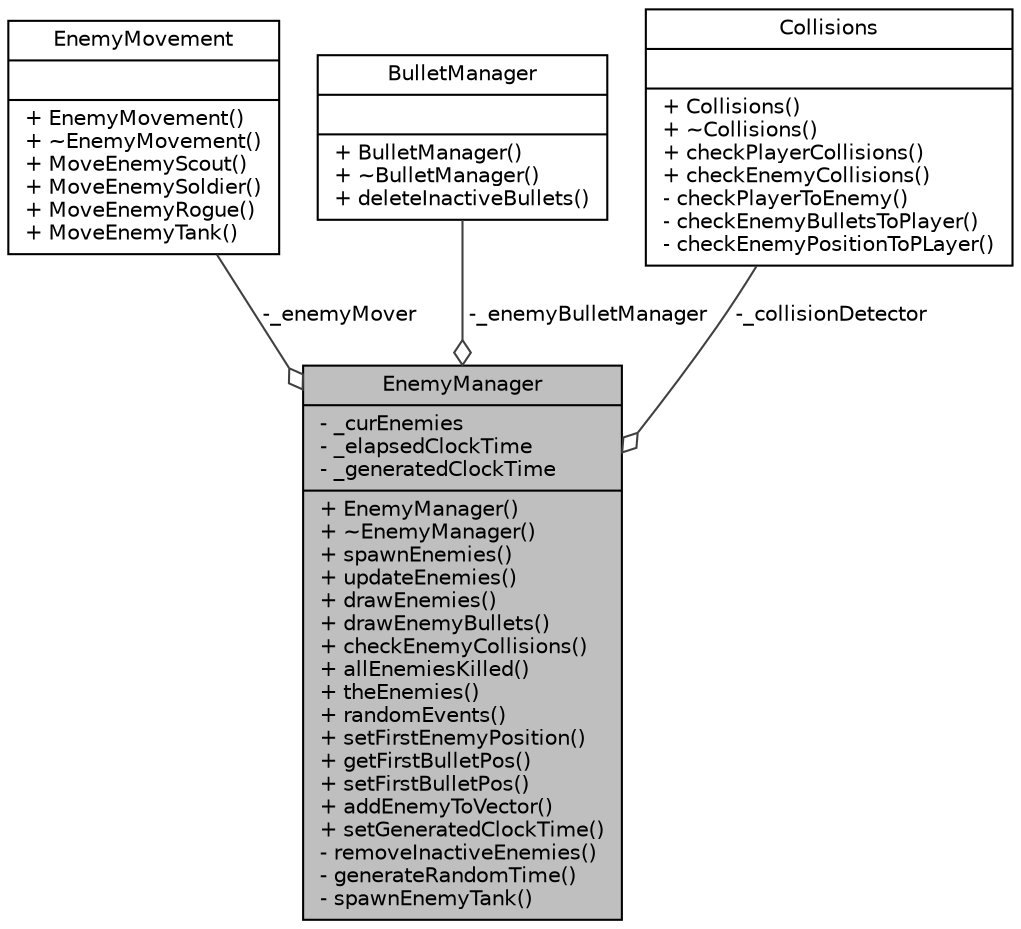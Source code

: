 digraph "EnemyManager"
{
  edge [fontname="Helvetica",fontsize="10",labelfontname="Helvetica",labelfontsize="10"];
  node [fontname="Helvetica",fontsize="10",shape=record];
  Node1 [label="{EnemyManager\n|- _curEnemies\l- _elapsedClockTime\l- _generatedClockTime\l|+ EnemyManager()\l+ ~EnemyManager()\l+ spawnEnemies()\l+ updateEnemies()\l+ drawEnemies()\l+ drawEnemyBullets()\l+ checkEnemyCollisions()\l+ allEnemiesKilled()\l+ theEnemies()\l+ randomEvents()\l+ setFirstEnemyPosition()\l+ getFirstBulletPos()\l+ setFirstBulletPos()\l+ addEnemyToVector()\l+ setGeneratedClockTime()\l- removeInactiveEnemies()\l- generateRandomTime()\l- spawnEnemyTank()\l}",height=0.2,width=0.4,color="black", fillcolor="grey75", style="filled", fontcolor="black"];
  Node2 -> Node1 [color="grey25",fontsize="10",style="solid",label=" -_enemyMover" ,arrowhead="odiamond",fontname="Helvetica"];
  Node2 [label="{EnemyMovement\n||+ EnemyMovement()\l+ ~EnemyMovement()\l+ MoveEnemyScout()\l+ MoveEnemySoldier()\l+ MoveEnemyRogue()\l+ MoveEnemyTank()\l}",height=0.2,width=0.4,color="black", fillcolor="white", style="filled",URL="$class_enemy_movement.html"];
  Node3 -> Node1 [color="grey25",fontsize="10",style="solid",label=" -_enemyBulletManager" ,arrowhead="odiamond",fontname="Helvetica"];
  Node3 [label="{BulletManager\n||+ BulletManager()\l+ ~BulletManager()\l+ deleteInactiveBullets()\l}",height=0.2,width=0.4,color="black", fillcolor="white", style="filled",URL="$class_bullet_manager.html"];
  Node4 -> Node1 [color="grey25",fontsize="10",style="solid",label=" -_collisionDetector" ,arrowhead="odiamond",fontname="Helvetica"];
  Node4 [label="{Collisions\n||+ Collisions()\l+ ~Collisions()\l+ checkPlayerCollisions()\l+ checkEnemyCollisions()\l- checkPlayerToEnemy()\l- checkEnemyBulletsToPlayer()\l- checkEnemyPositionToPLayer()\l}",height=0.2,width=0.4,color="black", fillcolor="white", style="filled",URL="$class_collisions.html"];
}
